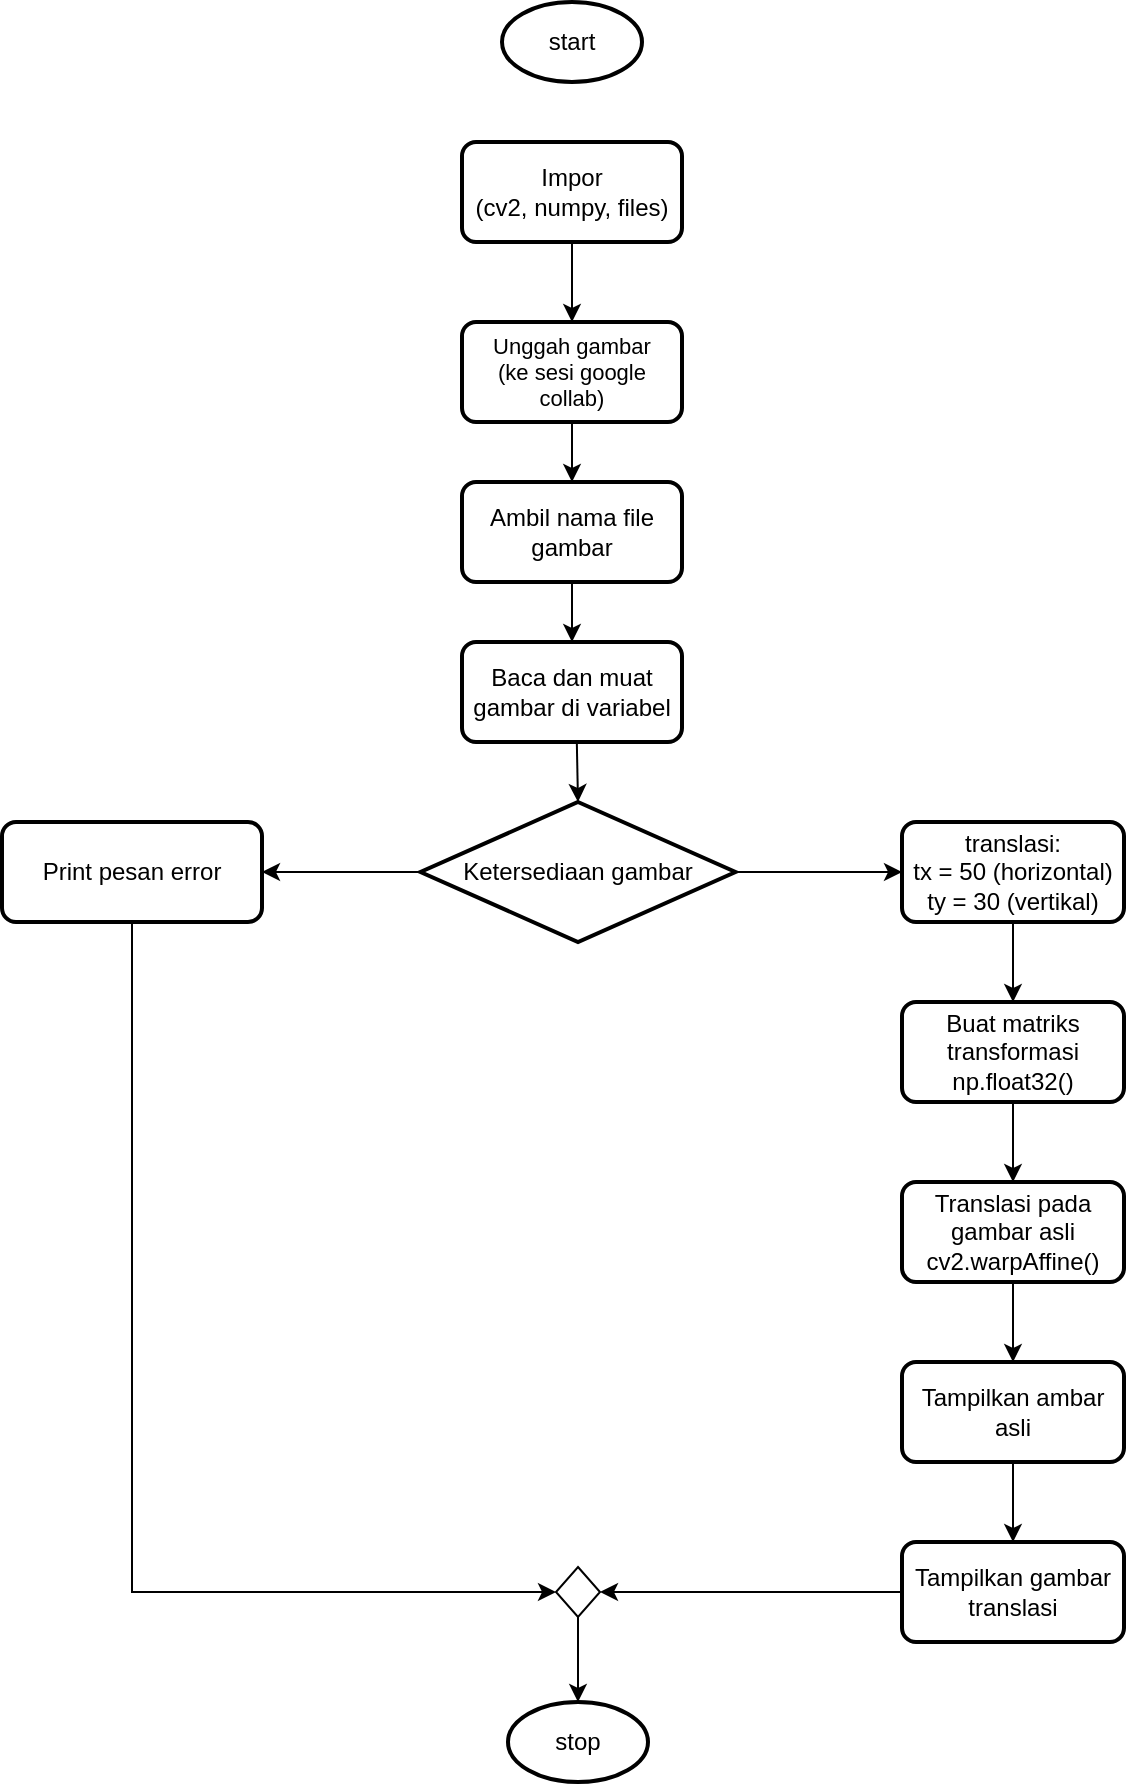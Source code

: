 <mxfile version="23.0.2" type="device">
  <diagram id="C5RBs43oDa-KdzZeNtuy" name="Page-1">
    <mxGraphModel dx="813" dy="2005" grid="1" gridSize="10" guides="1" tooltips="1" connect="1" arrows="1" fold="1" page="1" pageScale="1" pageWidth="827" pageHeight="1169" math="0" shadow="0">
      <root>
        <mxCell id="WIyWlLk6GJQsqaUBKTNV-0" />
        <mxCell id="WIyWlLk6GJQsqaUBKTNV-1" parent="WIyWlLk6GJQsqaUBKTNV-0" />
        <mxCell id="m8huHzXazOFPARdEXykY-0" value="start" style="strokeWidth=2;html=1;shape=mxgraph.flowchart.start_1;whiteSpace=wrap;" vertex="1" parent="WIyWlLk6GJQsqaUBKTNV-1">
          <mxGeometry x="350" y="-40" width="70" height="40" as="geometry" />
        </mxCell>
        <mxCell id="m8huHzXazOFPARdEXykY-1" value="Impor&lt;br&gt;(cv2, numpy, files)" style="rounded=1;whiteSpace=wrap;html=1;absoluteArcSize=1;arcSize=14;strokeWidth=2;" vertex="1" parent="WIyWlLk6GJQsqaUBKTNV-1">
          <mxGeometry x="330" y="30" width="110" height="50" as="geometry" />
        </mxCell>
        <mxCell id="m8huHzXazOFPARdEXykY-3" value="Unggah gambar&lt;br style=&quot;font-size: 11px;&quot;&gt;(ke sesi google collab)" style="rounded=1;whiteSpace=wrap;html=1;absoluteArcSize=1;arcSize=14;strokeWidth=2;fontSize=11;" vertex="1" parent="WIyWlLk6GJQsqaUBKTNV-1">
          <mxGeometry x="330" y="120" width="110" height="50" as="geometry" />
        </mxCell>
        <mxCell id="m8huHzXazOFPARdEXykY-4" value="Ambil nama file gambar" style="rounded=1;whiteSpace=wrap;html=1;absoluteArcSize=1;arcSize=14;strokeWidth=2;" vertex="1" parent="WIyWlLk6GJQsqaUBKTNV-1">
          <mxGeometry x="330" y="200" width="110" height="50" as="geometry" />
        </mxCell>
        <mxCell id="m8huHzXazOFPARdEXykY-5" value="Baca dan muat gambar di variabel" style="rounded=1;whiteSpace=wrap;html=1;absoluteArcSize=1;arcSize=14;strokeWidth=2;" vertex="1" parent="WIyWlLk6GJQsqaUBKTNV-1">
          <mxGeometry x="330" y="280" width="110" height="50" as="geometry" />
        </mxCell>
        <mxCell id="m8huHzXazOFPARdEXykY-23" style="edgeStyle=orthogonalEdgeStyle;rounded=0;orthogonalLoop=1;jettySize=auto;html=1;exitX=1;exitY=0.5;exitDx=0;exitDy=0;exitPerimeter=0;entryX=0;entryY=0.5;entryDx=0;entryDy=0;" edge="1" parent="WIyWlLk6GJQsqaUBKTNV-1" source="m8huHzXazOFPARdEXykY-8" target="m8huHzXazOFPARdEXykY-9">
          <mxGeometry relative="1" as="geometry" />
        </mxCell>
        <mxCell id="m8huHzXazOFPARdEXykY-30" style="edgeStyle=orthogonalEdgeStyle;rounded=0;orthogonalLoop=1;jettySize=auto;html=1;entryX=1;entryY=0.5;entryDx=0;entryDy=0;" edge="1" parent="WIyWlLk6GJQsqaUBKTNV-1" source="m8huHzXazOFPARdEXykY-8" target="m8huHzXazOFPARdEXykY-14">
          <mxGeometry relative="1" as="geometry" />
        </mxCell>
        <mxCell id="m8huHzXazOFPARdEXykY-8" value="Ketersediaan gambar" style="strokeWidth=2;html=1;shape=mxgraph.flowchart.decision;whiteSpace=wrap;" vertex="1" parent="WIyWlLk6GJQsqaUBKTNV-1">
          <mxGeometry x="309.25" y="360" width="157.5" height="70" as="geometry" />
        </mxCell>
        <mxCell id="m8huHzXazOFPARdEXykY-24" style="edgeStyle=orthogonalEdgeStyle;rounded=0;orthogonalLoop=1;jettySize=auto;html=1;entryX=0.5;entryY=0;entryDx=0;entryDy=0;" edge="1" parent="WIyWlLk6GJQsqaUBKTNV-1" source="m8huHzXazOFPARdEXykY-9" target="m8huHzXazOFPARdEXykY-10">
          <mxGeometry relative="1" as="geometry" />
        </mxCell>
        <mxCell id="m8huHzXazOFPARdEXykY-9" value="translasi:&lt;br&gt;tx = 50 (horizontal)&lt;br&gt;ty = 30 (vertikal)" style="rounded=1;whiteSpace=wrap;html=1;absoluteArcSize=1;arcSize=14;strokeWidth=2;align=center;" vertex="1" parent="WIyWlLk6GJQsqaUBKTNV-1">
          <mxGeometry x="550" y="370" width="111" height="50" as="geometry" />
        </mxCell>
        <mxCell id="m8huHzXazOFPARdEXykY-25" style="edgeStyle=orthogonalEdgeStyle;rounded=0;orthogonalLoop=1;jettySize=auto;html=1;" edge="1" parent="WIyWlLk6GJQsqaUBKTNV-1" source="m8huHzXazOFPARdEXykY-10" target="m8huHzXazOFPARdEXykY-11">
          <mxGeometry relative="1" as="geometry" />
        </mxCell>
        <mxCell id="m8huHzXazOFPARdEXykY-10" value="Buat matriks transformasi&lt;br&gt;np.float32()" style="rounded=1;whiteSpace=wrap;html=1;absoluteArcSize=1;arcSize=14;strokeWidth=2;align=center;" vertex="1" parent="WIyWlLk6GJQsqaUBKTNV-1">
          <mxGeometry x="550" y="460" width="111" height="50" as="geometry" />
        </mxCell>
        <mxCell id="m8huHzXazOFPARdEXykY-26" style="edgeStyle=orthogonalEdgeStyle;rounded=0;orthogonalLoop=1;jettySize=auto;html=1;" edge="1" parent="WIyWlLk6GJQsqaUBKTNV-1" source="m8huHzXazOFPARdEXykY-11" target="m8huHzXazOFPARdEXykY-12">
          <mxGeometry relative="1" as="geometry" />
        </mxCell>
        <mxCell id="m8huHzXazOFPARdEXykY-11" value="Translasi pada gambar asli&lt;br&gt;cv2.warpAffine()" style="rounded=1;whiteSpace=wrap;html=1;absoluteArcSize=1;arcSize=14;strokeWidth=2;align=center;" vertex="1" parent="WIyWlLk6GJQsqaUBKTNV-1">
          <mxGeometry x="550" y="550" width="111" height="50" as="geometry" />
        </mxCell>
        <mxCell id="m8huHzXazOFPARdEXykY-27" style="edgeStyle=orthogonalEdgeStyle;rounded=0;orthogonalLoop=1;jettySize=auto;html=1;" edge="1" parent="WIyWlLk6GJQsqaUBKTNV-1" source="m8huHzXazOFPARdEXykY-12" target="m8huHzXazOFPARdEXykY-13">
          <mxGeometry relative="1" as="geometry" />
        </mxCell>
        <mxCell id="m8huHzXazOFPARdEXykY-12" value="Tampilkan ambar asli" style="rounded=1;whiteSpace=wrap;html=1;absoluteArcSize=1;arcSize=14;strokeWidth=2;align=center;" vertex="1" parent="WIyWlLk6GJQsqaUBKTNV-1">
          <mxGeometry x="550" y="640" width="111" height="50" as="geometry" />
        </mxCell>
        <mxCell id="m8huHzXazOFPARdEXykY-29" style="edgeStyle=orthogonalEdgeStyle;rounded=0;orthogonalLoop=1;jettySize=auto;html=1;entryX=1;entryY=0.5;entryDx=0;entryDy=0;" edge="1" parent="WIyWlLk6GJQsqaUBKTNV-1" source="m8huHzXazOFPARdEXykY-13" target="m8huHzXazOFPARdEXykY-20">
          <mxGeometry relative="1" as="geometry" />
        </mxCell>
        <mxCell id="m8huHzXazOFPARdEXykY-13" value="Tampilkan gambar translasi" style="rounded=1;whiteSpace=wrap;html=1;absoluteArcSize=1;arcSize=14;strokeWidth=2;align=center;" vertex="1" parent="WIyWlLk6GJQsqaUBKTNV-1">
          <mxGeometry x="550" y="730" width="111" height="50" as="geometry" />
        </mxCell>
        <mxCell id="m8huHzXazOFPARdEXykY-31" style="edgeStyle=orthogonalEdgeStyle;rounded=0;orthogonalLoop=1;jettySize=auto;html=1;entryX=0;entryY=0.5;entryDx=0;entryDy=0;" edge="1" parent="WIyWlLk6GJQsqaUBKTNV-1" source="m8huHzXazOFPARdEXykY-14" target="m8huHzXazOFPARdEXykY-20">
          <mxGeometry relative="1" as="geometry">
            <Array as="points">
              <mxPoint x="165" y="755" />
            </Array>
          </mxGeometry>
        </mxCell>
        <mxCell id="m8huHzXazOFPARdEXykY-14" value="Print pesan error" style="rounded=1;whiteSpace=wrap;html=1;absoluteArcSize=1;arcSize=14;strokeWidth=2;align=center;" vertex="1" parent="WIyWlLk6GJQsqaUBKTNV-1">
          <mxGeometry x="100" y="370" width="130" height="50" as="geometry" />
        </mxCell>
        <mxCell id="m8huHzXazOFPARdEXykY-16" value="" style="endArrow=classic;html=1;rounded=0;exitX=0.5;exitY=1;exitDx=0;exitDy=0;" edge="1" parent="WIyWlLk6GJQsqaUBKTNV-1" source="m8huHzXazOFPARdEXykY-1" target="m8huHzXazOFPARdEXykY-3">
          <mxGeometry width="50" height="50" relative="1" as="geometry">
            <mxPoint x="230" y="420" as="sourcePoint" />
            <mxPoint x="280" y="370" as="targetPoint" />
          </mxGeometry>
        </mxCell>
        <mxCell id="m8huHzXazOFPARdEXykY-17" value="" style="endArrow=classic;html=1;rounded=0;exitX=0.5;exitY=1;exitDx=0;exitDy=0;" edge="1" parent="WIyWlLk6GJQsqaUBKTNV-1" source="m8huHzXazOFPARdEXykY-3" target="m8huHzXazOFPARdEXykY-4">
          <mxGeometry width="50" height="50" relative="1" as="geometry">
            <mxPoint x="395" y="90" as="sourcePoint" />
            <mxPoint x="395" y="130" as="targetPoint" />
          </mxGeometry>
        </mxCell>
        <mxCell id="m8huHzXazOFPARdEXykY-18" value="" style="endArrow=classic;html=1;rounded=0;exitX=0.5;exitY=1;exitDx=0;exitDy=0;entryX=0.5;entryY=0;entryDx=0;entryDy=0;" edge="1" parent="WIyWlLk6GJQsqaUBKTNV-1" source="m8huHzXazOFPARdEXykY-4" target="m8huHzXazOFPARdEXykY-5">
          <mxGeometry width="50" height="50" relative="1" as="geometry">
            <mxPoint x="395" y="180" as="sourcePoint" />
            <mxPoint x="395" y="210" as="targetPoint" />
          </mxGeometry>
        </mxCell>
        <mxCell id="m8huHzXazOFPARdEXykY-19" value="" style="endArrow=classic;html=1;rounded=0;exitX=0.5;exitY=1;exitDx=0;exitDy=0;entryX=0.5;entryY=0;entryDx=0;entryDy=0;entryPerimeter=0;" edge="1" parent="WIyWlLk6GJQsqaUBKTNV-1" target="m8huHzXazOFPARdEXykY-8">
          <mxGeometry width="50" height="50" relative="1" as="geometry">
            <mxPoint x="387.41" y="330" as="sourcePoint" />
            <mxPoint x="380.003" y="430" as="targetPoint" />
          </mxGeometry>
        </mxCell>
        <mxCell id="m8huHzXazOFPARdEXykY-33" style="edgeStyle=orthogonalEdgeStyle;rounded=0;orthogonalLoop=1;jettySize=auto;html=1;" edge="1" parent="WIyWlLk6GJQsqaUBKTNV-1" source="m8huHzXazOFPARdEXykY-20" target="m8huHzXazOFPARdEXykY-32">
          <mxGeometry relative="1" as="geometry" />
        </mxCell>
        <mxCell id="m8huHzXazOFPARdEXykY-20" value="" style="rhombus;whiteSpace=wrap;html=1;" vertex="1" parent="WIyWlLk6GJQsqaUBKTNV-1">
          <mxGeometry x="377" y="742.5" width="22" height="25" as="geometry" />
        </mxCell>
        <mxCell id="m8huHzXazOFPARdEXykY-32" value="stop" style="strokeWidth=2;html=1;shape=mxgraph.flowchart.start_1;whiteSpace=wrap;" vertex="1" parent="WIyWlLk6GJQsqaUBKTNV-1">
          <mxGeometry x="353" y="810" width="70" height="40" as="geometry" />
        </mxCell>
      </root>
    </mxGraphModel>
  </diagram>
</mxfile>
